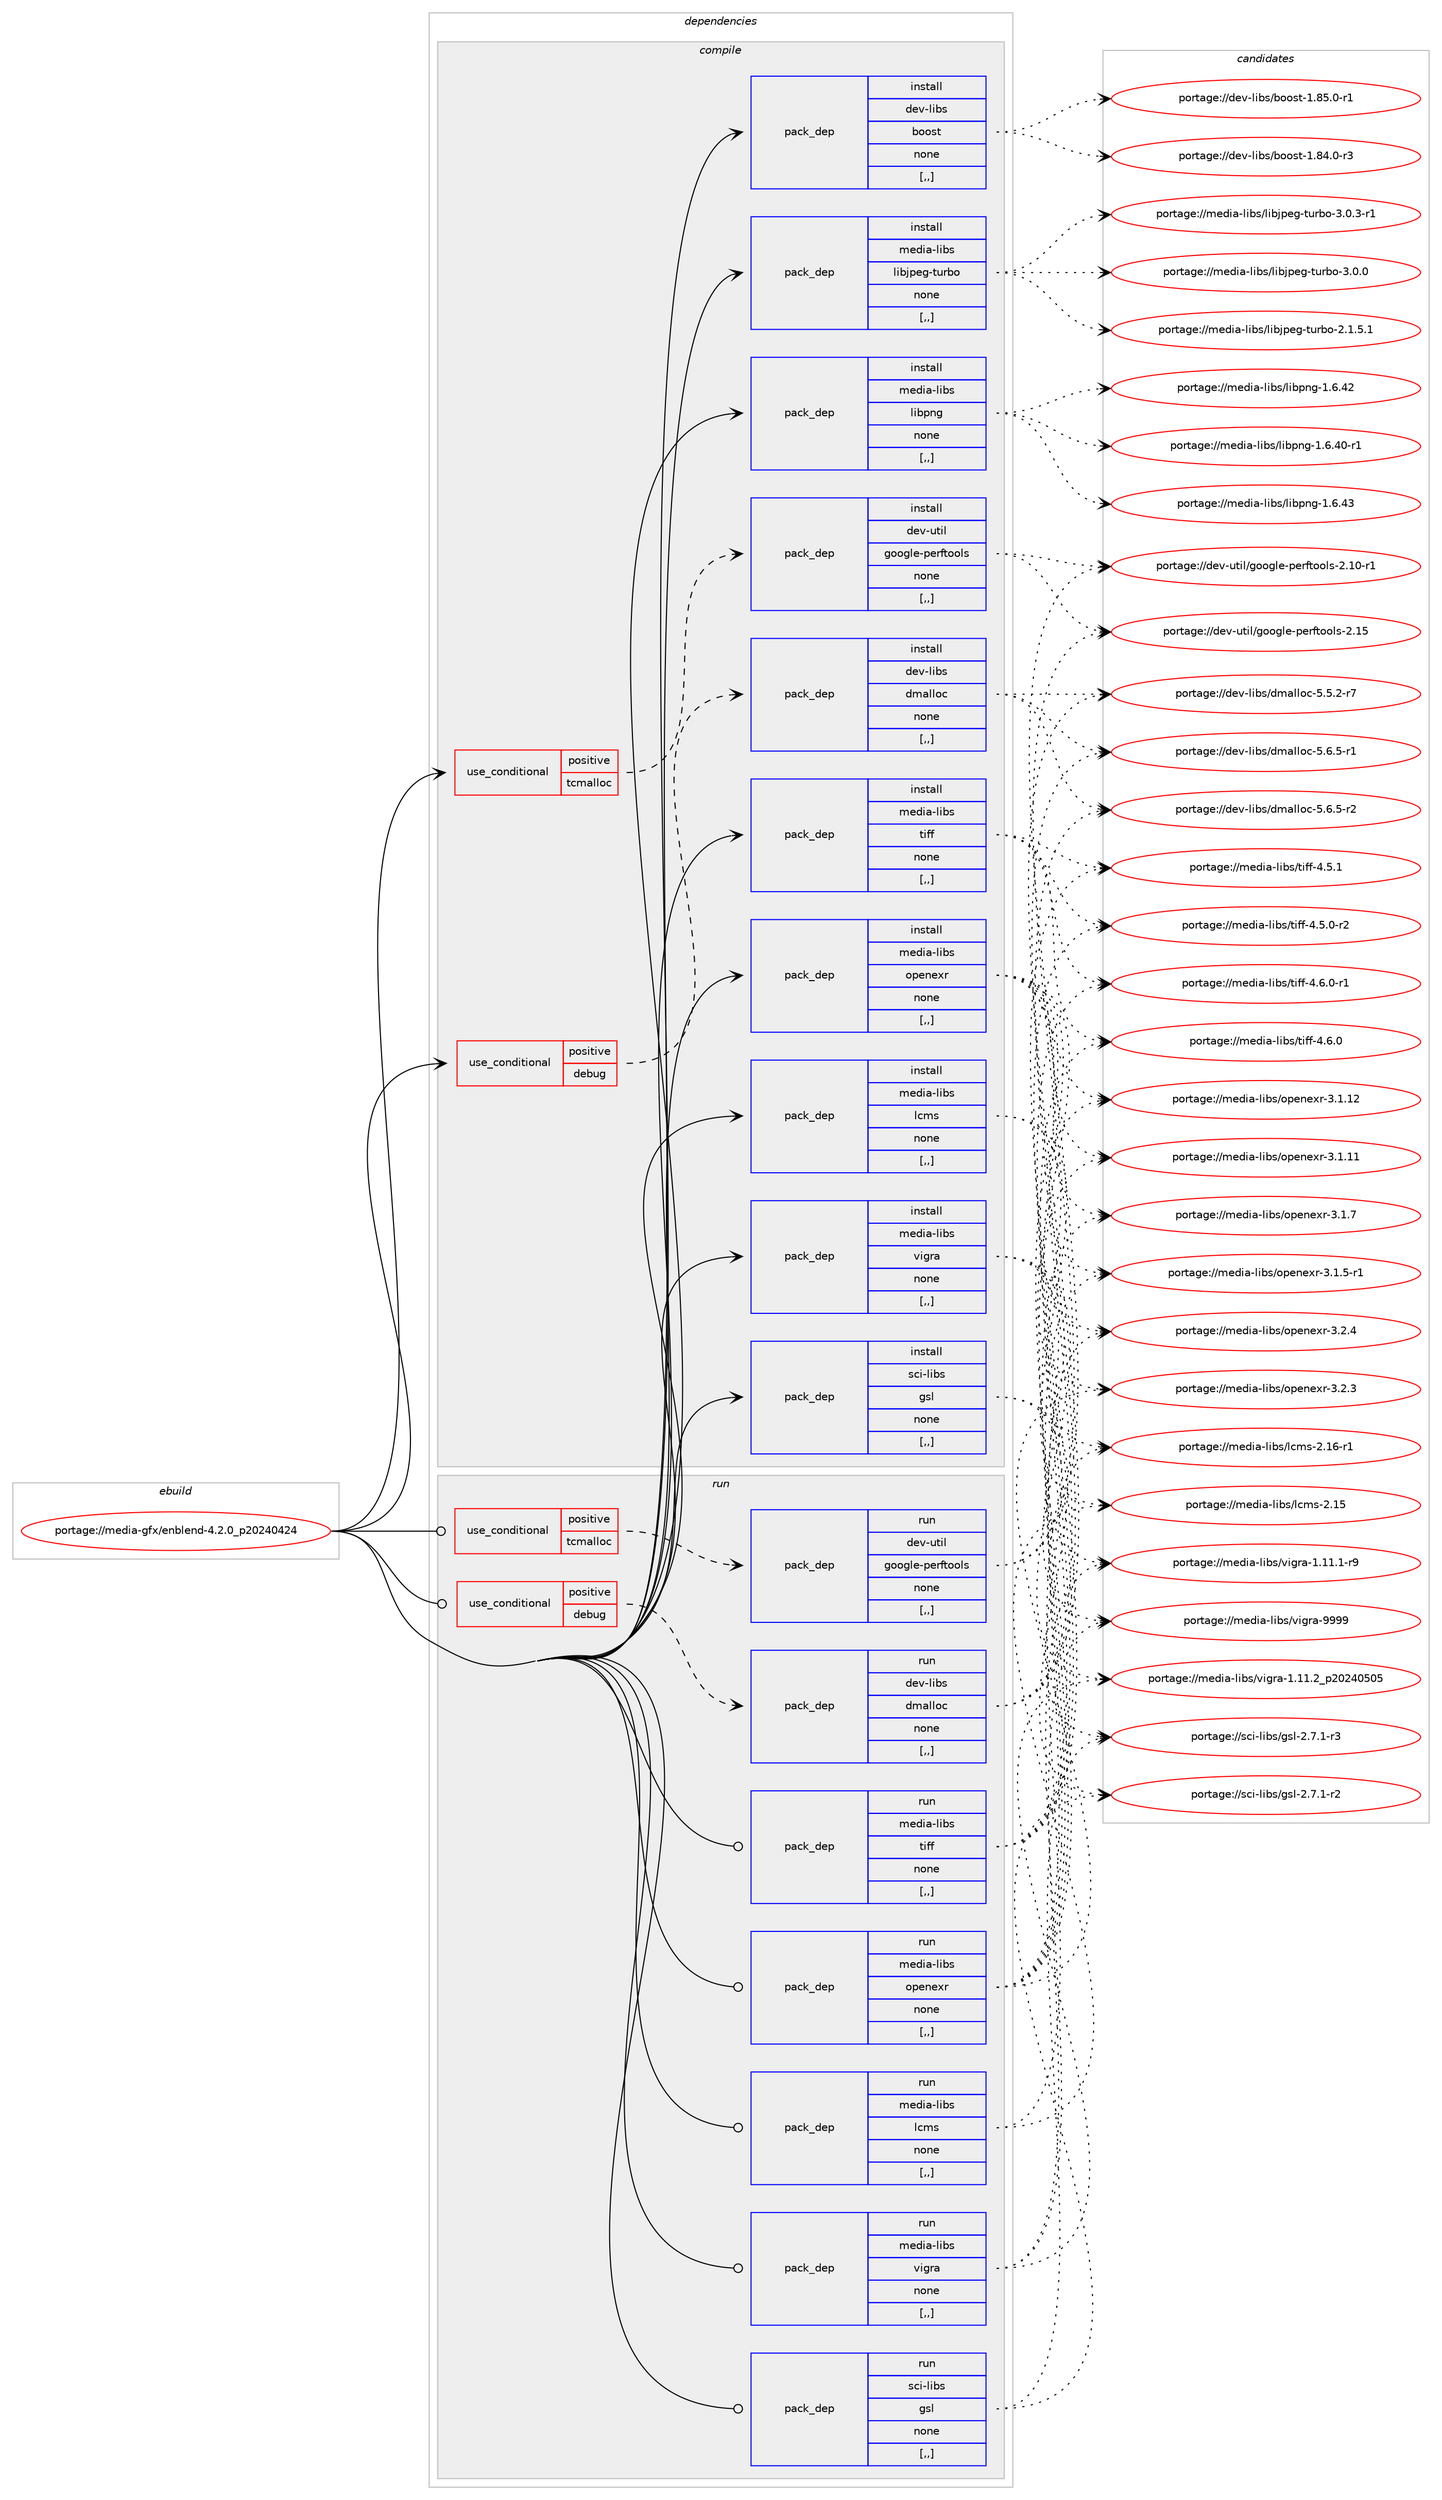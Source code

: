 digraph prolog {

# *************
# Graph options
# *************

newrank=true;
concentrate=true;
compound=true;
graph [rankdir=LR,fontname=Helvetica,fontsize=10,ranksep=1.5];#, ranksep=2.5, nodesep=0.2];
edge  [arrowhead=vee];
node  [fontname=Helvetica,fontsize=10];

# **********
# The ebuild
# **********

subgraph cluster_leftcol {
color=gray;
label=<<i>ebuild</i>>;
id [label="portage://media-gfx/enblend-4.2.0_p20240424", color=red, width=4, href="../media-gfx/enblend-4.2.0_p20240424.svg"];
}

# ****************
# The dependencies
# ****************

subgraph cluster_midcol {
color=gray;
label=<<i>dependencies</i>>;
subgraph cluster_compile {
fillcolor="#eeeeee";
style=filled;
label=<<i>compile</i>>;
subgraph cond72094 {
dependency286400 [label=<<TABLE BORDER="0" CELLBORDER="1" CELLSPACING="0" CELLPADDING="4"><TR><TD ROWSPAN="3" CELLPADDING="10">use_conditional</TD></TR><TR><TD>positive</TD></TR><TR><TD>debug</TD></TR></TABLE>>, shape=none, color=red];
subgraph pack211984 {
dependency286401 [label=<<TABLE BORDER="0" CELLBORDER="1" CELLSPACING="0" CELLPADDING="4" WIDTH="220"><TR><TD ROWSPAN="6" CELLPADDING="30">pack_dep</TD></TR><TR><TD WIDTH="110">install</TD></TR><TR><TD>dev-libs</TD></TR><TR><TD>dmalloc</TD></TR><TR><TD>none</TD></TR><TR><TD>[,,]</TD></TR></TABLE>>, shape=none, color=blue];
}
dependency286400:e -> dependency286401:w [weight=20,style="dashed",arrowhead="vee"];
}
id:e -> dependency286400:w [weight=20,style="solid",arrowhead="vee"];
subgraph cond72095 {
dependency286402 [label=<<TABLE BORDER="0" CELLBORDER="1" CELLSPACING="0" CELLPADDING="4"><TR><TD ROWSPAN="3" CELLPADDING="10">use_conditional</TD></TR><TR><TD>positive</TD></TR><TR><TD>tcmalloc</TD></TR></TABLE>>, shape=none, color=red];
subgraph pack211985 {
dependency286403 [label=<<TABLE BORDER="0" CELLBORDER="1" CELLSPACING="0" CELLPADDING="4" WIDTH="220"><TR><TD ROWSPAN="6" CELLPADDING="30">pack_dep</TD></TR><TR><TD WIDTH="110">install</TD></TR><TR><TD>dev-util</TD></TR><TR><TD>google-perftools</TD></TR><TR><TD>none</TD></TR><TR><TD>[,,]</TD></TR></TABLE>>, shape=none, color=blue];
}
dependency286402:e -> dependency286403:w [weight=20,style="dashed",arrowhead="vee"];
}
id:e -> dependency286402:w [weight=20,style="solid",arrowhead="vee"];
subgraph pack211986 {
dependency286404 [label=<<TABLE BORDER="0" CELLBORDER="1" CELLSPACING="0" CELLPADDING="4" WIDTH="220"><TR><TD ROWSPAN="6" CELLPADDING="30">pack_dep</TD></TR><TR><TD WIDTH="110">install</TD></TR><TR><TD>dev-libs</TD></TR><TR><TD>boost</TD></TR><TR><TD>none</TD></TR><TR><TD>[,,]</TD></TR></TABLE>>, shape=none, color=blue];
}
id:e -> dependency286404:w [weight=20,style="solid",arrowhead="vee"];
subgraph pack211987 {
dependency286405 [label=<<TABLE BORDER="0" CELLBORDER="1" CELLSPACING="0" CELLPADDING="4" WIDTH="220"><TR><TD ROWSPAN="6" CELLPADDING="30">pack_dep</TD></TR><TR><TD WIDTH="110">install</TD></TR><TR><TD>media-libs</TD></TR><TR><TD>lcms</TD></TR><TR><TD>none</TD></TR><TR><TD>[,,]</TD></TR></TABLE>>, shape=none, color=blue];
}
id:e -> dependency286405:w [weight=20,style="solid",arrowhead="vee"];
subgraph pack211988 {
dependency286406 [label=<<TABLE BORDER="0" CELLBORDER="1" CELLSPACING="0" CELLPADDING="4" WIDTH="220"><TR><TD ROWSPAN="6" CELLPADDING="30">pack_dep</TD></TR><TR><TD WIDTH="110">install</TD></TR><TR><TD>media-libs</TD></TR><TR><TD>libjpeg-turbo</TD></TR><TR><TD>none</TD></TR><TR><TD>[,,]</TD></TR></TABLE>>, shape=none, color=blue];
}
id:e -> dependency286406:w [weight=20,style="solid",arrowhead="vee"];
subgraph pack211989 {
dependency286407 [label=<<TABLE BORDER="0" CELLBORDER="1" CELLSPACING="0" CELLPADDING="4" WIDTH="220"><TR><TD ROWSPAN="6" CELLPADDING="30">pack_dep</TD></TR><TR><TD WIDTH="110">install</TD></TR><TR><TD>media-libs</TD></TR><TR><TD>libpng</TD></TR><TR><TD>none</TD></TR><TR><TD>[,,]</TD></TR></TABLE>>, shape=none, color=blue];
}
id:e -> dependency286407:w [weight=20,style="solid",arrowhead="vee"];
subgraph pack211990 {
dependency286408 [label=<<TABLE BORDER="0" CELLBORDER="1" CELLSPACING="0" CELLPADDING="4" WIDTH="220"><TR><TD ROWSPAN="6" CELLPADDING="30">pack_dep</TD></TR><TR><TD WIDTH="110">install</TD></TR><TR><TD>media-libs</TD></TR><TR><TD>openexr</TD></TR><TR><TD>none</TD></TR><TR><TD>[,,]</TD></TR></TABLE>>, shape=none, color=blue];
}
id:e -> dependency286408:w [weight=20,style="solid",arrowhead="vee"];
subgraph pack211991 {
dependency286409 [label=<<TABLE BORDER="0" CELLBORDER="1" CELLSPACING="0" CELLPADDING="4" WIDTH="220"><TR><TD ROWSPAN="6" CELLPADDING="30">pack_dep</TD></TR><TR><TD WIDTH="110">install</TD></TR><TR><TD>media-libs</TD></TR><TR><TD>tiff</TD></TR><TR><TD>none</TD></TR><TR><TD>[,,]</TD></TR></TABLE>>, shape=none, color=blue];
}
id:e -> dependency286409:w [weight=20,style="solid",arrowhead="vee"];
subgraph pack211992 {
dependency286410 [label=<<TABLE BORDER="0" CELLBORDER="1" CELLSPACING="0" CELLPADDING="4" WIDTH="220"><TR><TD ROWSPAN="6" CELLPADDING="30">pack_dep</TD></TR><TR><TD WIDTH="110">install</TD></TR><TR><TD>media-libs</TD></TR><TR><TD>vigra</TD></TR><TR><TD>none</TD></TR><TR><TD>[,,]</TD></TR></TABLE>>, shape=none, color=blue];
}
id:e -> dependency286410:w [weight=20,style="solid",arrowhead="vee"];
subgraph pack211993 {
dependency286411 [label=<<TABLE BORDER="0" CELLBORDER="1" CELLSPACING="0" CELLPADDING="4" WIDTH="220"><TR><TD ROWSPAN="6" CELLPADDING="30">pack_dep</TD></TR><TR><TD WIDTH="110">install</TD></TR><TR><TD>sci-libs</TD></TR><TR><TD>gsl</TD></TR><TR><TD>none</TD></TR><TR><TD>[,,]</TD></TR></TABLE>>, shape=none, color=blue];
}
id:e -> dependency286411:w [weight=20,style="solid",arrowhead="vee"];
}
subgraph cluster_compileandrun {
fillcolor="#eeeeee";
style=filled;
label=<<i>compile and run</i>>;
}
subgraph cluster_run {
fillcolor="#eeeeee";
style=filled;
label=<<i>run</i>>;
subgraph cond72096 {
dependency286412 [label=<<TABLE BORDER="0" CELLBORDER="1" CELLSPACING="0" CELLPADDING="4"><TR><TD ROWSPAN="3" CELLPADDING="10">use_conditional</TD></TR><TR><TD>positive</TD></TR><TR><TD>debug</TD></TR></TABLE>>, shape=none, color=red];
subgraph pack211994 {
dependency286413 [label=<<TABLE BORDER="0" CELLBORDER="1" CELLSPACING="0" CELLPADDING="4" WIDTH="220"><TR><TD ROWSPAN="6" CELLPADDING="30">pack_dep</TD></TR><TR><TD WIDTH="110">run</TD></TR><TR><TD>dev-libs</TD></TR><TR><TD>dmalloc</TD></TR><TR><TD>none</TD></TR><TR><TD>[,,]</TD></TR></TABLE>>, shape=none, color=blue];
}
dependency286412:e -> dependency286413:w [weight=20,style="dashed",arrowhead="vee"];
}
id:e -> dependency286412:w [weight=20,style="solid",arrowhead="odot"];
subgraph cond72097 {
dependency286414 [label=<<TABLE BORDER="0" CELLBORDER="1" CELLSPACING="0" CELLPADDING="4"><TR><TD ROWSPAN="3" CELLPADDING="10">use_conditional</TD></TR><TR><TD>positive</TD></TR><TR><TD>tcmalloc</TD></TR></TABLE>>, shape=none, color=red];
subgraph pack211995 {
dependency286415 [label=<<TABLE BORDER="0" CELLBORDER="1" CELLSPACING="0" CELLPADDING="4" WIDTH="220"><TR><TD ROWSPAN="6" CELLPADDING="30">pack_dep</TD></TR><TR><TD WIDTH="110">run</TD></TR><TR><TD>dev-util</TD></TR><TR><TD>google-perftools</TD></TR><TR><TD>none</TD></TR><TR><TD>[,,]</TD></TR></TABLE>>, shape=none, color=blue];
}
dependency286414:e -> dependency286415:w [weight=20,style="dashed",arrowhead="vee"];
}
id:e -> dependency286414:w [weight=20,style="solid",arrowhead="odot"];
subgraph pack211996 {
dependency286416 [label=<<TABLE BORDER="0" CELLBORDER="1" CELLSPACING="0" CELLPADDING="4" WIDTH="220"><TR><TD ROWSPAN="6" CELLPADDING="30">pack_dep</TD></TR><TR><TD WIDTH="110">run</TD></TR><TR><TD>media-libs</TD></TR><TR><TD>lcms</TD></TR><TR><TD>none</TD></TR><TR><TD>[,,]</TD></TR></TABLE>>, shape=none, color=blue];
}
id:e -> dependency286416:w [weight=20,style="solid",arrowhead="odot"];
subgraph pack211997 {
dependency286417 [label=<<TABLE BORDER="0" CELLBORDER="1" CELLSPACING="0" CELLPADDING="4" WIDTH="220"><TR><TD ROWSPAN="6" CELLPADDING="30">pack_dep</TD></TR><TR><TD WIDTH="110">run</TD></TR><TR><TD>media-libs</TD></TR><TR><TD>openexr</TD></TR><TR><TD>none</TD></TR><TR><TD>[,,]</TD></TR></TABLE>>, shape=none, color=blue];
}
id:e -> dependency286417:w [weight=20,style="solid",arrowhead="odot"];
subgraph pack211998 {
dependency286418 [label=<<TABLE BORDER="0" CELLBORDER="1" CELLSPACING="0" CELLPADDING="4" WIDTH="220"><TR><TD ROWSPAN="6" CELLPADDING="30">pack_dep</TD></TR><TR><TD WIDTH="110">run</TD></TR><TR><TD>media-libs</TD></TR><TR><TD>tiff</TD></TR><TR><TD>none</TD></TR><TR><TD>[,,]</TD></TR></TABLE>>, shape=none, color=blue];
}
id:e -> dependency286418:w [weight=20,style="solid",arrowhead="odot"];
subgraph pack211999 {
dependency286419 [label=<<TABLE BORDER="0" CELLBORDER="1" CELLSPACING="0" CELLPADDING="4" WIDTH="220"><TR><TD ROWSPAN="6" CELLPADDING="30">pack_dep</TD></TR><TR><TD WIDTH="110">run</TD></TR><TR><TD>media-libs</TD></TR><TR><TD>vigra</TD></TR><TR><TD>none</TD></TR><TR><TD>[,,]</TD></TR></TABLE>>, shape=none, color=blue];
}
id:e -> dependency286419:w [weight=20,style="solid",arrowhead="odot"];
subgraph pack212000 {
dependency286420 [label=<<TABLE BORDER="0" CELLBORDER="1" CELLSPACING="0" CELLPADDING="4" WIDTH="220"><TR><TD ROWSPAN="6" CELLPADDING="30">pack_dep</TD></TR><TR><TD WIDTH="110">run</TD></TR><TR><TD>sci-libs</TD></TR><TR><TD>gsl</TD></TR><TR><TD>none</TD></TR><TR><TD>[,,]</TD></TR></TABLE>>, shape=none, color=blue];
}
id:e -> dependency286420:w [weight=20,style="solid",arrowhead="odot"];
}
}

# **************
# The candidates
# **************

subgraph cluster_choices {
rank=same;
color=gray;
label=<<i>candidates</i>>;

subgraph choice211984 {
color=black;
nodesep=1;
choice10010111845108105981154710010997108108111994553465446534511450 [label="portage://dev-libs/dmalloc-5.6.5-r2", color=red, width=4,href="../dev-libs/dmalloc-5.6.5-r2.svg"];
choice10010111845108105981154710010997108108111994553465446534511449 [label="portage://dev-libs/dmalloc-5.6.5-r1", color=red, width=4,href="../dev-libs/dmalloc-5.6.5-r1.svg"];
choice10010111845108105981154710010997108108111994553465346504511455 [label="portage://dev-libs/dmalloc-5.5.2-r7", color=red, width=4,href="../dev-libs/dmalloc-5.5.2-r7.svg"];
dependency286401:e -> choice10010111845108105981154710010997108108111994553465446534511450:w [style=dotted,weight="100"];
dependency286401:e -> choice10010111845108105981154710010997108108111994553465446534511449:w [style=dotted,weight="100"];
dependency286401:e -> choice10010111845108105981154710010997108108111994553465346504511455:w [style=dotted,weight="100"];
}
subgraph choice211985 {
color=black;
nodesep=1;
choice1001011184511711610510847103111111103108101451121011141021161111111081154550464953 [label="portage://dev-util/google-perftools-2.15", color=red, width=4,href="../dev-util/google-perftools-2.15.svg"];
choice10010111845117116105108471031111111031081014511210111410211611111110811545504649484511449 [label="portage://dev-util/google-perftools-2.10-r1", color=red, width=4,href="../dev-util/google-perftools-2.10-r1.svg"];
dependency286403:e -> choice1001011184511711610510847103111111103108101451121011141021161111111081154550464953:w [style=dotted,weight="100"];
dependency286403:e -> choice10010111845117116105108471031111111031081014511210111410211611111110811545504649484511449:w [style=dotted,weight="100"];
}
subgraph choice211986 {
color=black;
nodesep=1;
choice10010111845108105981154798111111115116454946565346484511449 [label="portage://dev-libs/boost-1.85.0-r1", color=red, width=4,href="../dev-libs/boost-1.85.0-r1.svg"];
choice10010111845108105981154798111111115116454946565246484511451 [label="portage://dev-libs/boost-1.84.0-r3", color=red, width=4,href="../dev-libs/boost-1.84.0-r3.svg"];
dependency286404:e -> choice10010111845108105981154798111111115116454946565346484511449:w [style=dotted,weight="100"];
dependency286404:e -> choice10010111845108105981154798111111115116454946565246484511451:w [style=dotted,weight="100"];
}
subgraph choice211987 {
color=black;
nodesep=1;
choice109101100105974510810598115471089910911545504649544511449 [label="portage://media-libs/lcms-2.16-r1", color=red, width=4,href="../media-libs/lcms-2.16-r1.svg"];
choice10910110010597451081059811547108991091154550464953 [label="portage://media-libs/lcms-2.15", color=red, width=4,href="../media-libs/lcms-2.15.svg"];
dependency286405:e -> choice109101100105974510810598115471089910911545504649544511449:w [style=dotted,weight="100"];
dependency286405:e -> choice10910110010597451081059811547108991091154550464953:w [style=dotted,weight="100"];
}
subgraph choice211988 {
color=black;
nodesep=1;
choice109101100105974510810598115471081059810611210110345116117114981114551464846514511449 [label="portage://media-libs/libjpeg-turbo-3.0.3-r1", color=red, width=4,href="../media-libs/libjpeg-turbo-3.0.3-r1.svg"];
choice10910110010597451081059811547108105981061121011034511611711498111455146484648 [label="portage://media-libs/libjpeg-turbo-3.0.0", color=red, width=4,href="../media-libs/libjpeg-turbo-3.0.0.svg"];
choice109101100105974510810598115471081059810611210110345116117114981114550464946534649 [label="portage://media-libs/libjpeg-turbo-2.1.5.1", color=red, width=4,href="../media-libs/libjpeg-turbo-2.1.5.1.svg"];
dependency286406:e -> choice109101100105974510810598115471081059810611210110345116117114981114551464846514511449:w [style=dotted,weight="100"];
dependency286406:e -> choice10910110010597451081059811547108105981061121011034511611711498111455146484648:w [style=dotted,weight="100"];
dependency286406:e -> choice109101100105974510810598115471081059810611210110345116117114981114550464946534649:w [style=dotted,weight="100"];
}
subgraph choice211989 {
color=black;
nodesep=1;
choice109101100105974510810598115471081059811211010345494654465251 [label="portage://media-libs/libpng-1.6.43", color=red, width=4,href="../media-libs/libpng-1.6.43.svg"];
choice109101100105974510810598115471081059811211010345494654465250 [label="portage://media-libs/libpng-1.6.42", color=red, width=4,href="../media-libs/libpng-1.6.42.svg"];
choice1091011001059745108105981154710810598112110103454946544652484511449 [label="portage://media-libs/libpng-1.6.40-r1", color=red, width=4,href="../media-libs/libpng-1.6.40-r1.svg"];
dependency286407:e -> choice109101100105974510810598115471081059811211010345494654465251:w [style=dotted,weight="100"];
dependency286407:e -> choice109101100105974510810598115471081059811211010345494654465250:w [style=dotted,weight="100"];
dependency286407:e -> choice1091011001059745108105981154710810598112110103454946544652484511449:w [style=dotted,weight="100"];
}
subgraph choice211990 {
color=black;
nodesep=1;
choice10910110010597451081059811547111112101110101120114455146504652 [label="portage://media-libs/openexr-3.2.4", color=red, width=4,href="../media-libs/openexr-3.2.4.svg"];
choice10910110010597451081059811547111112101110101120114455146504651 [label="portage://media-libs/openexr-3.2.3", color=red, width=4,href="../media-libs/openexr-3.2.3.svg"];
choice1091011001059745108105981154711111210111010112011445514649464950 [label="portage://media-libs/openexr-3.1.12", color=red, width=4,href="../media-libs/openexr-3.1.12.svg"];
choice1091011001059745108105981154711111210111010112011445514649464949 [label="portage://media-libs/openexr-3.1.11", color=red, width=4,href="../media-libs/openexr-3.1.11.svg"];
choice10910110010597451081059811547111112101110101120114455146494655 [label="portage://media-libs/openexr-3.1.7", color=red, width=4,href="../media-libs/openexr-3.1.7.svg"];
choice109101100105974510810598115471111121011101011201144551464946534511449 [label="portage://media-libs/openexr-3.1.5-r1", color=red, width=4,href="../media-libs/openexr-3.1.5-r1.svg"];
dependency286408:e -> choice10910110010597451081059811547111112101110101120114455146504652:w [style=dotted,weight="100"];
dependency286408:e -> choice10910110010597451081059811547111112101110101120114455146504651:w [style=dotted,weight="100"];
dependency286408:e -> choice1091011001059745108105981154711111210111010112011445514649464950:w [style=dotted,weight="100"];
dependency286408:e -> choice1091011001059745108105981154711111210111010112011445514649464949:w [style=dotted,weight="100"];
dependency286408:e -> choice10910110010597451081059811547111112101110101120114455146494655:w [style=dotted,weight="100"];
dependency286408:e -> choice109101100105974510810598115471111121011101011201144551464946534511449:w [style=dotted,weight="100"];
}
subgraph choice211991 {
color=black;
nodesep=1;
choice109101100105974510810598115471161051021024552465446484511449 [label="portage://media-libs/tiff-4.6.0-r1", color=red, width=4,href="../media-libs/tiff-4.6.0-r1.svg"];
choice10910110010597451081059811547116105102102455246544648 [label="portage://media-libs/tiff-4.6.0", color=red, width=4,href="../media-libs/tiff-4.6.0.svg"];
choice10910110010597451081059811547116105102102455246534649 [label="portage://media-libs/tiff-4.5.1", color=red, width=4,href="../media-libs/tiff-4.5.1.svg"];
choice109101100105974510810598115471161051021024552465346484511450 [label="portage://media-libs/tiff-4.5.0-r2", color=red, width=4,href="../media-libs/tiff-4.5.0-r2.svg"];
dependency286409:e -> choice109101100105974510810598115471161051021024552465446484511449:w [style=dotted,weight="100"];
dependency286409:e -> choice10910110010597451081059811547116105102102455246544648:w [style=dotted,weight="100"];
dependency286409:e -> choice10910110010597451081059811547116105102102455246534649:w [style=dotted,weight="100"];
dependency286409:e -> choice109101100105974510810598115471161051021024552465346484511450:w [style=dotted,weight="100"];
}
subgraph choice211992 {
color=black;
nodesep=1;
choice10910110010597451081059811547118105103114974557575757 [label="portage://media-libs/vigra-9999", color=red, width=4,href="../media-libs/vigra-9999.svg"];
choice109101100105974510810598115471181051031149745494649494650951125048505248534853 [label="portage://media-libs/vigra-1.11.2_p20240505", color=red, width=4,href="../media-libs/vigra-1.11.2_p20240505.svg"];
choice1091011001059745108105981154711810510311497454946494946494511457 [label="portage://media-libs/vigra-1.11.1-r9", color=red, width=4,href="../media-libs/vigra-1.11.1-r9.svg"];
dependency286410:e -> choice10910110010597451081059811547118105103114974557575757:w [style=dotted,weight="100"];
dependency286410:e -> choice109101100105974510810598115471181051031149745494649494650951125048505248534853:w [style=dotted,weight="100"];
dependency286410:e -> choice1091011001059745108105981154711810510311497454946494946494511457:w [style=dotted,weight="100"];
}
subgraph choice211993 {
color=black;
nodesep=1;
choice115991054510810598115471031151084550465546494511451 [label="portage://sci-libs/gsl-2.7.1-r3", color=red, width=4,href="../sci-libs/gsl-2.7.1-r3.svg"];
choice115991054510810598115471031151084550465546494511450 [label="portage://sci-libs/gsl-2.7.1-r2", color=red, width=4,href="../sci-libs/gsl-2.7.1-r2.svg"];
dependency286411:e -> choice115991054510810598115471031151084550465546494511451:w [style=dotted,weight="100"];
dependency286411:e -> choice115991054510810598115471031151084550465546494511450:w [style=dotted,weight="100"];
}
subgraph choice211994 {
color=black;
nodesep=1;
choice10010111845108105981154710010997108108111994553465446534511450 [label="portage://dev-libs/dmalloc-5.6.5-r2", color=red, width=4,href="../dev-libs/dmalloc-5.6.5-r2.svg"];
choice10010111845108105981154710010997108108111994553465446534511449 [label="portage://dev-libs/dmalloc-5.6.5-r1", color=red, width=4,href="../dev-libs/dmalloc-5.6.5-r1.svg"];
choice10010111845108105981154710010997108108111994553465346504511455 [label="portage://dev-libs/dmalloc-5.5.2-r7", color=red, width=4,href="../dev-libs/dmalloc-5.5.2-r7.svg"];
dependency286413:e -> choice10010111845108105981154710010997108108111994553465446534511450:w [style=dotted,weight="100"];
dependency286413:e -> choice10010111845108105981154710010997108108111994553465446534511449:w [style=dotted,weight="100"];
dependency286413:e -> choice10010111845108105981154710010997108108111994553465346504511455:w [style=dotted,weight="100"];
}
subgraph choice211995 {
color=black;
nodesep=1;
choice1001011184511711610510847103111111103108101451121011141021161111111081154550464953 [label="portage://dev-util/google-perftools-2.15", color=red, width=4,href="../dev-util/google-perftools-2.15.svg"];
choice10010111845117116105108471031111111031081014511210111410211611111110811545504649484511449 [label="portage://dev-util/google-perftools-2.10-r1", color=red, width=4,href="../dev-util/google-perftools-2.10-r1.svg"];
dependency286415:e -> choice1001011184511711610510847103111111103108101451121011141021161111111081154550464953:w [style=dotted,weight="100"];
dependency286415:e -> choice10010111845117116105108471031111111031081014511210111410211611111110811545504649484511449:w [style=dotted,weight="100"];
}
subgraph choice211996 {
color=black;
nodesep=1;
choice109101100105974510810598115471089910911545504649544511449 [label="portage://media-libs/lcms-2.16-r1", color=red, width=4,href="../media-libs/lcms-2.16-r1.svg"];
choice10910110010597451081059811547108991091154550464953 [label="portage://media-libs/lcms-2.15", color=red, width=4,href="../media-libs/lcms-2.15.svg"];
dependency286416:e -> choice109101100105974510810598115471089910911545504649544511449:w [style=dotted,weight="100"];
dependency286416:e -> choice10910110010597451081059811547108991091154550464953:w [style=dotted,weight="100"];
}
subgraph choice211997 {
color=black;
nodesep=1;
choice10910110010597451081059811547111112101110101120114455146504652 [label="portage://media-libs/openexr-3.2.4", color=red, width=4,href="../media-libs/openexr-3.2.4.svg"];
choice10910110010597451081059811547111112101110101120114455146504651 [label="portage://media-libs/openexr-3.2.3", color=red, width=4,href="../media-libs/openexr-3.2.3.svg"];
choice1091011001059745108105981154711111210111010112011445514649464950 [label="portage://media-libs/openexr-3.1.12", color=red, width=4,href="../media-libs/openexr-3.1.12.svg"];
choice1091011001059745108105981154711111210111010112011445514649464949 [label="portage://media-libs/openexr-3.1.11", color=red, width=4,href="../media-libs/openexr-3.1.11.svg"];
choice10910110010597451081059811547111112101110101120114455146494655 [label="portage://media-libs/openexr-3.1.7", color=red, width=4,href="../media-libs/openexr-3.1.7.svg"];
choice109101100105974510810598115471111121011101011201144551464946534511449 [label="portage://media-libs/openexr-3.1.5-r1", color=red, width=4,href="../media-libs/openexr-3.1.5-r1.svg"];
dependency286417:e -> choice10910110010597451081059811547111112101110101120114455146504652:w [style=dotted,weight="100"];
dependency286417:e -> choice10910110010597451081059811547111112101110101120114455146504651:w [style=dotted,weight="100"];
dependency286417:e -> choice1091011001059745108105981154711111210111010112011445514649464950:w [style=dotted,weight="100"];
dependency286417:e -> choice1091011001059745108105981154711111210111010112011445514649464949:w [style=dotted,weight="100"];
dependency286417:e -> choice10910110010597451081059811547111112101110101120114455146494655:w [style=dotted,weight="100"];
dependency286417:e -> choice109101100105974510810598115471111121011101011201144551464946534511449:w [style=dotted,weight="100"];
}
subgraph choice211998 {
color=black;
nodesep=1;
choice109101100105974510810598115471161051021024552465446484511449 [label="portage://media-libs/tiff-4.6.0-r1", color=red, width=4,href="../media-libs/tiff-4.6.0-r1.svg"];
choice10910110010597451081059811547116105102102455246544648 [label="portage://media-libs/tiff-4.6.0", color=red, width=4,href="../media-libs/tiff-4.6.0.svg"];
choice10910110010597451081059811547116105102102455246534649 [label="portage://media-libs/tiff-4.5.1", color=red, width=4,href="../media-libs/tiff-4.5.1.svg"];
choice109101100105974510810598115471161051021024552465346484511450 [label="portage://media-libs/tiff-4.5.0-r2", color=red, width=4,href="../media-libs/tiff-4.5.0-r2.svg"];
dependency286418:e -> choice109101100105974510810598115471161051021024552465446484511449:w [style=dotted,weight="100"];
dependency286418:e -> choice10910110010597451081059811547116105102102455246544648:w [style=dotted,weight="100"];
dependency286418:e -> choice10910110010597451081059811547116105102102455246534649:w [style=dotted,weight="100"];
dependency286418:e -> choice109101100105974510810598115471161051021024552465346484511450:w [style=dotted,weight="100"];
}
subgraph choice211999 {
color=black;
nodesep=1;
choice10910110010597451081059811547118105103114974557575757 [label="portage://media-libs/vigra-9999", color=red, width=4,href="../media-libs/vigra-9999.svg"];
choice109101100105974510810598115471181051031149745494649494650951125048505248534853 [label="portage://media-libs/vigra-1.11.2_p20240505", color=red, width=4,href="../media-libs/vigra-1.11.2_p20240505.svg"];
choice1091011001059745108105981154711810510311497454946494946494511457 [label="portage://media-libs/vigra-1.11.1-r9", color=red, width=4,href="../media-libs/vigra-1.11.1-r9.svg"];
dependency286419:e -> choice10910110010597451081059811547118105103114974557575757:w [style=dotted,weight="100"];
dependency286419:e -> choice109101100105974510810598115471181051031149745494649494650951125048505248534853:w [style=dotted,weight="100"];
dependency286419:e -> choice1091011001059745108105981154711810510311497454946494946494511457:w [style=dotted,weight="100"];
}
subgraph choice212000 {
color=black;
nodesep=1;
choice115991054510810598115471031151084550465546494511451 [label="portage://sci-libs/gsl-2.7.1-r3", color=red, width=4,href="../sci-libs/gsl-2.7.1-r3.svg"];
choice115991054510810598115471031151084550465546494511450 [label="portage://sci-libs/gsl-2.7.1-r2", color=red, width=4,href="../sci-libs/gsl-2.7.1-r2.svg"];
dependency286420:e -> choice115991054510810598115471031151084550465546494511451:w [style=dotted,weight="100"];
dependency286420:e -> choice115991054510810598115471031151084550465546494511450:w [style=dotted,weight="100"];
}
}

}
